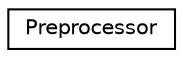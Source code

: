 digraph "类继承关系图"
{
 // INTERACTIVE_SVG=YES
 // LATEX_PDF_SIZE
  edge [fontname="Helvetica",fontsize="10",labelfontname="Helvetica",labelfontsize="10"];
  node [fontname="Helvetica",fontsize="10",shape=record];
  rankdir="LR";
  Node0 [label="Preprocessor",height=0.2,width=0.4,color="black", fillcolor="white", style="filled",URL="$da/d9c/class_preprocessor.html",tooltip=" "];
}
